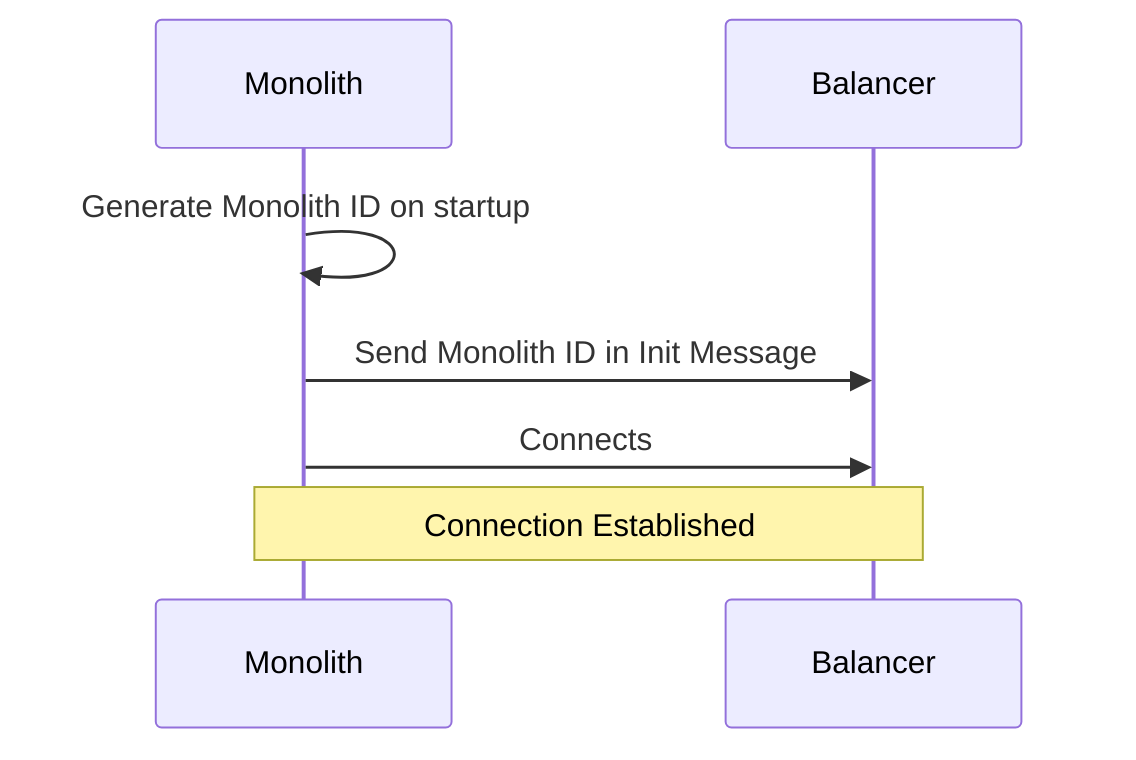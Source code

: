 sequenceDiagram
    participant Monolith
    participant Balancer

    Monolith->>Monolith: Generate Monolith ID on startup
    Monolith->>Balancer: Send Monolith ID in Init Message
    Monolith->>Balancer: Connects
    Note over Monolith,Balancer: Connection Established